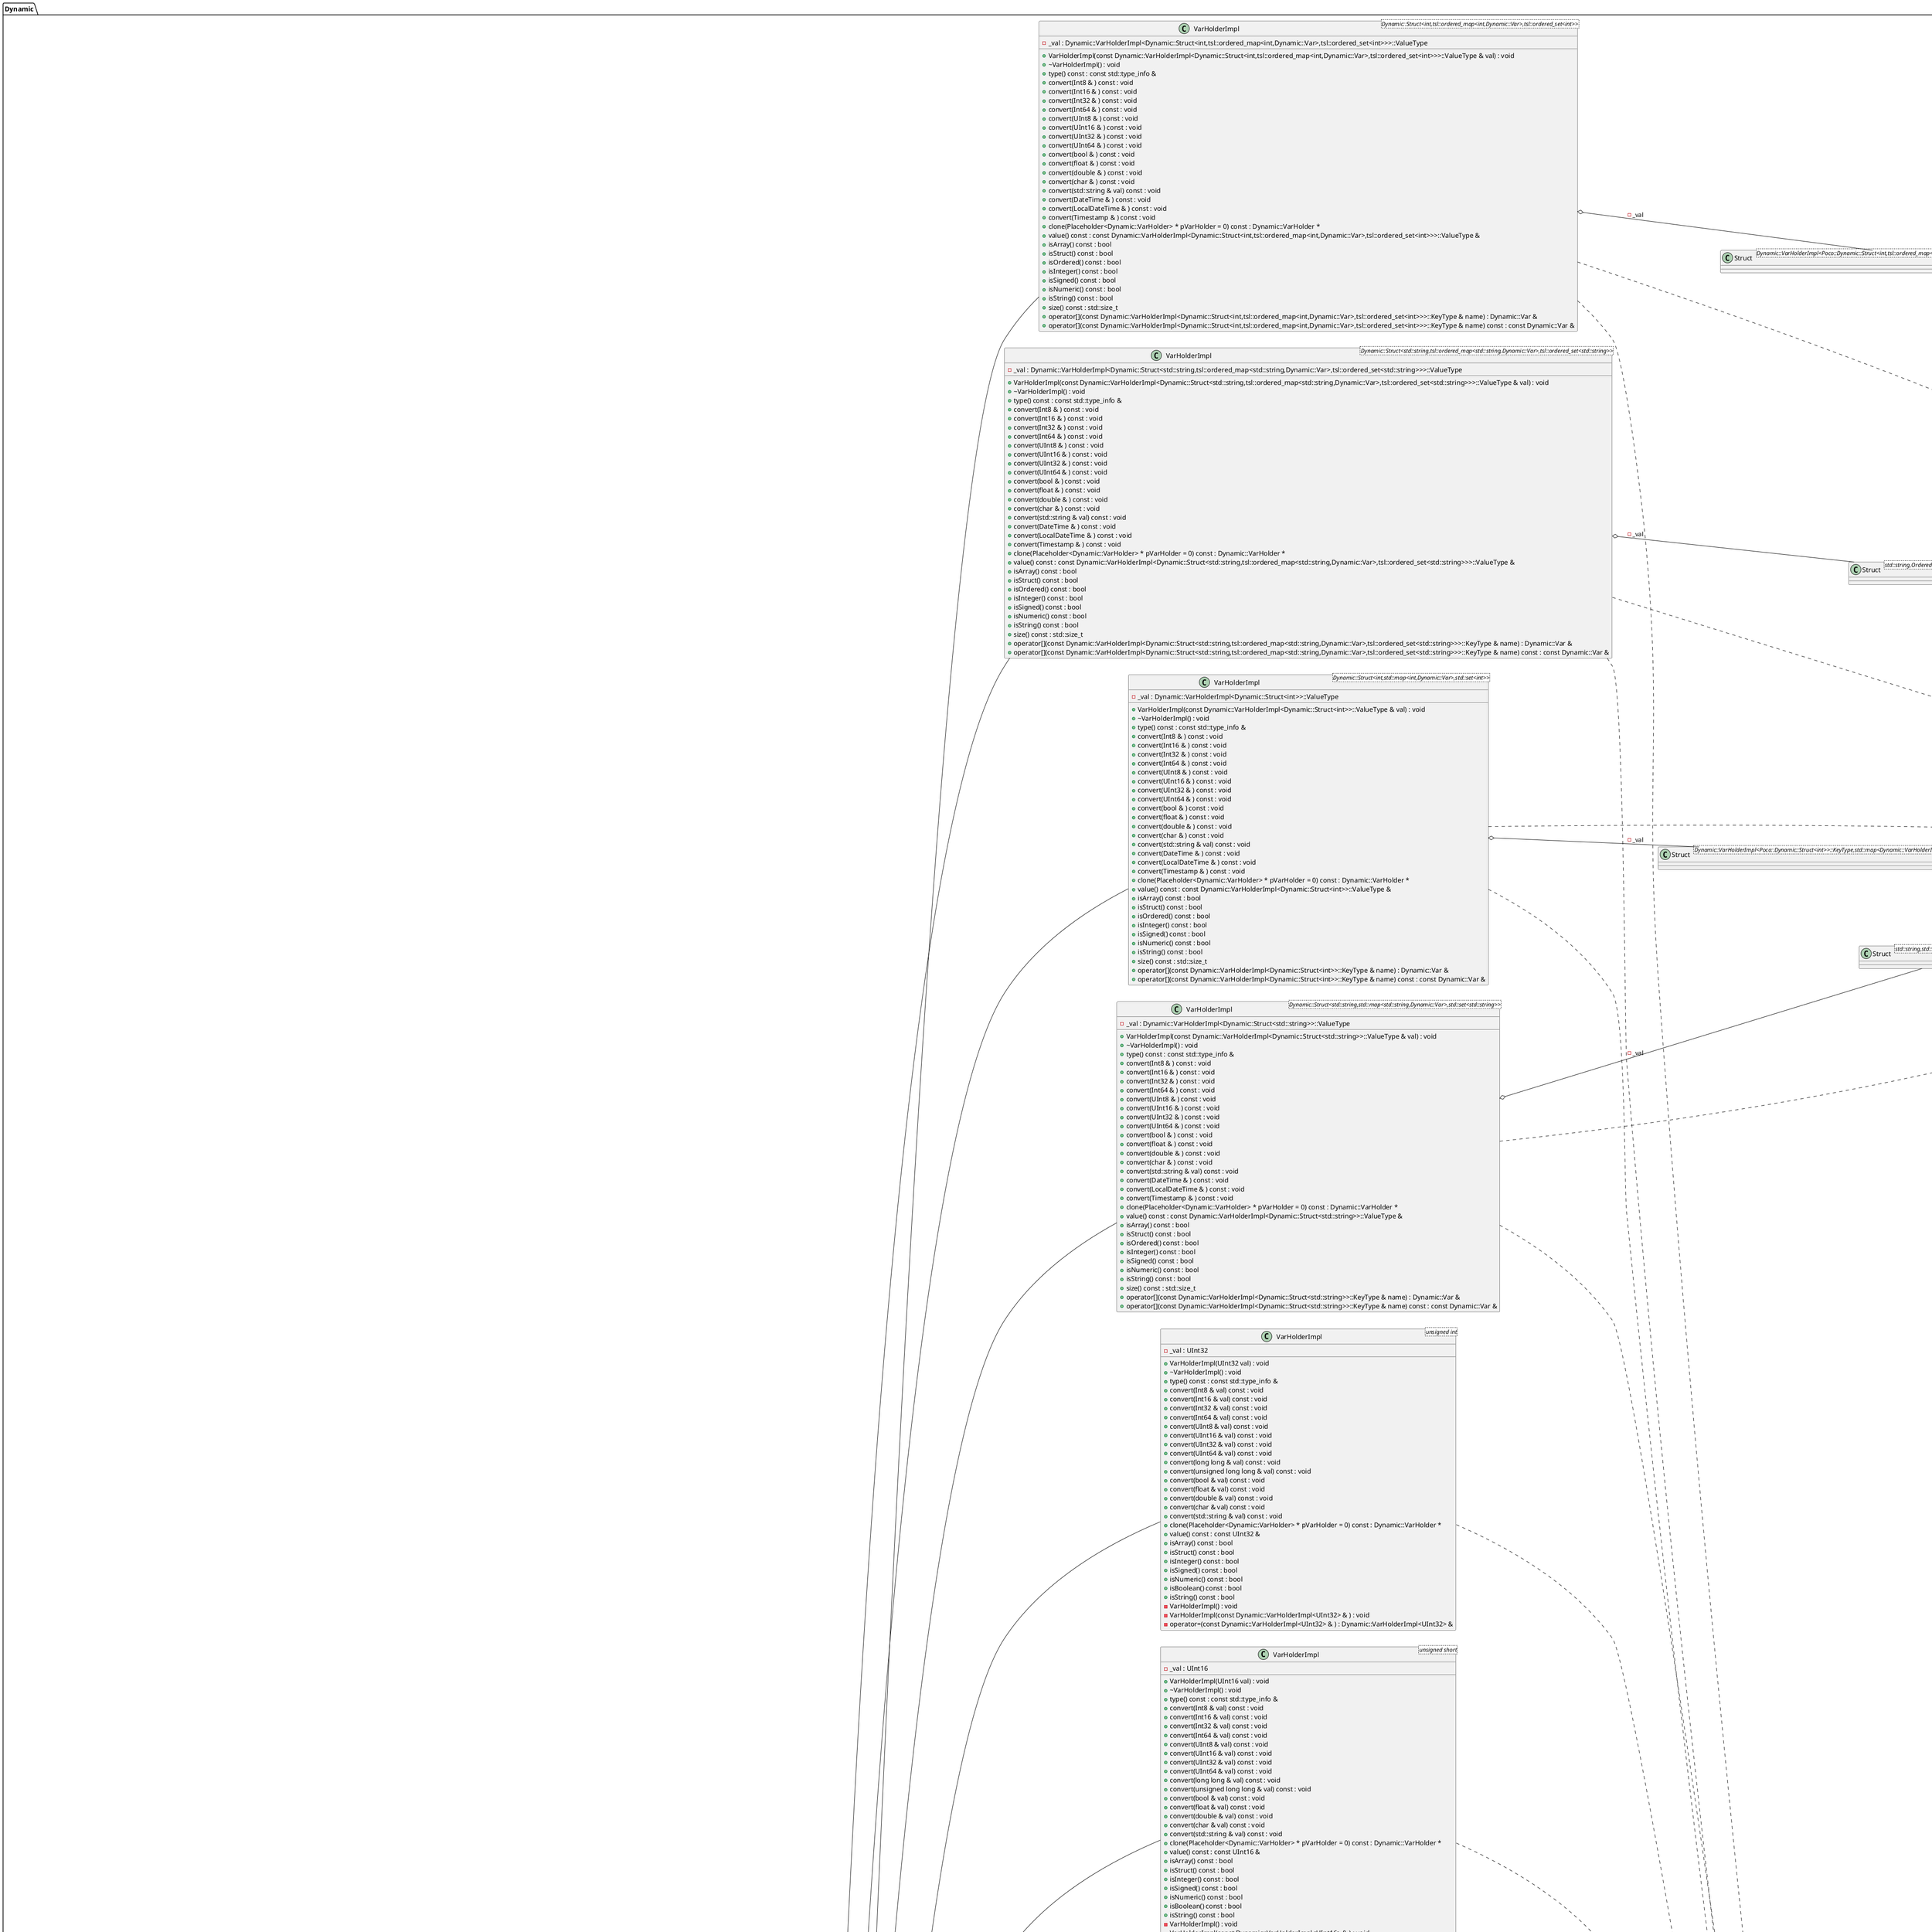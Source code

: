 @startuml
left to right direction
package [Dynamic] as C_0002281307121949168090 {
abstract "VarHolder" as C_0000820091630223006238
abstract C_0000820091630223006238 [[https://github.com/pocoproject/poco/blob/9fc117d585e552ae3327b56900df9cc40653d574/Foundation/include/Poco/Dynamic/VarHolder.h#L104{VarHolder}]] {
+~VarHolder() : void
{abstract} +clone(Placeholder<Dynamic::VarHolder> * pHolder = 0) const = 0 : Dynamic::VarHolder *
{abstract} +type() const = 0 : const std::type_info &
+convert(Int8 & val) const : void
+convert(Int16 & val) const : void
+convert(Int32 & val) const : void
+convert(Int64 & val) const : void
+convert(UInt8 & val) const : void
+convert(UInt16 & val) const : void
+convert(UInt32 & val) const : void
+convert(UInt64 & val) const : void
+convert(DateTime & val) const : void
+convert(LocalDateTime & val) const : void
+convert(Timestamp & val) const : void
+convert(UUID & val) const : void
+convert(long long & val) const : void
+convert(unsigned long long & val) const : void
+convert(bool & val) const : void
+convert(float & val) const : void
+convert(double & val) const : void
+convert(char & val) const : void
+convert(std::string & val) const : void
+convert(UTF16String & val) const : void
+isArray() const : bool
+isVector() const : bool
+isList() const : bool
+isDeque() const : bool
+isStruct() const : bool
+isOrdered() const : bool
+isInteger() const : bool
+isSigned() const : bool
+isNumeric() const : bool
+isBoolean() const : bool
+isString() const : bool
+isDate() const : bool
+isTime() const : bool
+isDateTime() const : bool
+isUUID() const : bool
+size() const : std::size_t
#VarHolder() : void
#cloneHolder<T>(Placeholder<Dynamic::VarHolder> * pVarHolder, const T & val) : class Dynamic::VarHolder *
#convertToSmaller<F,T>(const F & from, T & to) : void
#convertToSmallerUnsigned<F,T>(const F & from, T & to) : void
#convertSignedToUnsigned<F,T>(const F & from, T & to) : void
#convertSignedFloatToUnsigned<F,T>(const F & from, T & to) : void
#convertUnsignedToSigned<F,T>(const F & from, T & to) : void
-checkUpperLimit<F,T>(const F & from) : void
-checkLowerLimit<F,T>(const F & from) : void
-checkUpperLimitFloat<F,T>(const F & from) : void
-checkLowerLimitFloat<F,T>(const F & from) : void
}
class "VarHolderImpl<T>" as C_0001112867090784569162
class C_0001112867090784569162 [[https://github.com/pocoproject/poco/blob/9fc117d585e552ae3327b56900df9cc40653d574/Foundation/include/Poco/Dynamic/VarHolder.h#L705{VarHolderImpl}]] {
+VarHolderImpl<T>(const T & val) : void
+~VarHolderImpl<T>() : void
+type() const : const std::type_info &
+clone(Placeholder<Dynamic::VarHolder> * pVarHolder = 0) const : Dynamic::VarHolder *
+value() const : const T &
-VarHolderImpl<T>() : void
-VarHolderImpl<T>(const VarHolderImpl<T> & ) : void
-operator=(const VarHolderImpl<T> & ) : VarHolderImpl<T> &
-_val : T [[[https://github.com/pocoproject/poco/blob/9fc117d585e552ae3327b56900df9cc40653d574/Foundation/include/Poco/Dynamic/VarHolder.h#L754{_val}]]]
}
class "VarHolderImpl<signed char>" as C_0002149165824584484566
class C_0002149165824584484566 [[https://github.com/pocoproject/poco/blob/9fc117d585e552ae3327b56900df9cc40653d574/Foundation/include/Poco/Dynamic/VarHolder.h#L759{VarHolderImpl}]] {
+VarHolderImpl(Int8 val) : void
+~VarHolderImpl() : void
+type() const : const std::type_info &
+convert(Int8 & val) const : void
+convert(Int16 & val) const : void
+convert(Int32 & val) const : void
+convert(Int64 & val) const : void
+convert(UInt8 & val) const : void
+convert(UInt16 & val) const : void
+convert(UInt32 & val) const : void
+convert(UInt64 & val) const : void
+convert(long long & val) const : void
+convert(unsigned long long & val) const : void
+convert(bool & val) const : void
+convert(float & val) const : void
+convert(double & val) const : void
+convert(char & val) const : void
+convert(std::string & val) const : void
+convert(UTF16String & val) const : void
+clone(Placeholder<Dynamic::VarHolder> * pVarHolder = 0) const : Dynamic::VarHolder *
+value() const : const Int8 &
+isArray() const : bool
+isStruct() const : bool
+isInteger() const : bool
+isSigned() const : bool
+isNumeric() const : bool
+isBoolean() const : bool
+isString() const : bool
-VarHolderImpl() : void
-VarHolderImpl(const Dynamic::VarHolderImpl<Int8> & ) : void
-operator=(const Dynamic::VarHolderImpl<Int8> & ) : Dynamic::VarHolderImpl<Int8> &
-_val : Int8 [[[https://github.com/pocoproject/poco/blob/9fc117d585e552ae3327b56900df9cc40653d574/Foundation/include/Poco/Dynamic/VarHolder.h#L910{_val}]]]
}
class "VarHolderImpl<short>" as C_0000198808093629002393
class C_0000198808093629002393 [[https://github.com/pocoproject/poco/blob/9fc117d585e552ae3327b56900df9cc40653d574/Foundation/include/Poco/Dynamic/VarHolder.h#L915{VarHolderImpl}]] {
+VarHolderImpl(Int16 val) : void
+~VarHolderImpl() : void
+type() const : const std::type_info &
+convert(Int8 & val) const : void
+convert(Int16 & val) const : void
+convert(Int32 & val) const : void
+convert(Int64 & val) const : void
+convert(UInt8 & val) const : void
+convert(UInt16 & val) const : void
+convert(UInt32 & val) const : void
+convert(UInt64 & val) const : void
+convert(long long & val) const : void
+convert(unsigned long long & val) const : void
+convert(bool & val) const : void
+convert(float & val) const : void
+convert(double & val) const : void
+convert(char & val) const : void
+convert(std::string & val) const : void
+convert(UTF16String & val) const : void
+clone(Placeholder<Dynamic::VarHolder> * pVarHolder = 0) const : Dynamic::VarHolder *
+value() const : const Int16 &
+isArray() const : bool
+isStruct() const : bool
+isInteger() const : bool
+isSigned() const : bool
+isNumeric() const : bool
+isString() const : bool
-VarHolderImpl() : void
-VarHolderImpl(const Dynamic::VarHolderImpl<Int16> & ) : void
-operator=(const Dynamic::VarHolderImpl<Int16> & ) : Dynamic::VarHolderImpl<Int16> &
-_val : Int16 [[[https://github.com/pocoproject/poco/blob/9fc117d585e552ae3327b56900df9cc40653d574/Foundation/include/Poco/Dynamic/VarHolder.h#L1063{_val}]]]
}
class "VarHolderImpl<int>" as C_0000976768452323437983
class C_0000976768452323437983 [[https://github.com/pocoproject/poco/blob/9fc117d585e552ae3327b56900df9cc40653d574/Foundation/include/Poco/Dynamic/VarHolder.h#L1068{VarHolderImpl}]] {
+VarHolderImpl(Int32 val) : void
+~VarHolderImpl() : void
+type() const : const std::type_info &
+convert(Int8 & val) const : void
+convert(Int16 & val) const : void
+convert(Int32 & val) const : void
+convert(Int64 & val) const : void
+convert(UInt8 & val) const : void
+convert(UInt16 & val) const : void
+convert(UInt32 & val) const : void
+convert(UInt64 & val) const : void
+convert(long long & val) const : void
+convert(unsigned long long & val) const : void
+convert(bool & val) const : void
+convert(float & val) const : void
+convert(double & val) const : void
+convert(char & val) const : void
+convert(std::string & val) const : void
+clone(Placeholder<Dynamic::VarHolder> * pVarHolder = 0) const : Dynamic::VarHolder *
+value() const : const Int32 &
+isArray() const : bool
+isStruct() const : bool
+isInteger() const : bool
+isSigned() const : bool
+isNumeric() const : bool
+isBoolean() const : bool
+isString() const : bool
-VarHolderImpl() : void
-VarHolderImpl(const Dynamic::VarHolderImpl<Int32> & ) : void
-operator=(const Dynamic::VarHolderImpl<Int32> & ) : Dynamic::VarHolderImpl<Int32> &
-_val : Int32 [[[https://github.com/pocoproject/poco/blob/9fc117d585e552ae3327b56900df9cc40653d574/Foundation/include/Poco/Dynamic/VarHolder.h#L1215{_val}]]]
}
class "VarHolderImpl<long>" as C_0001804431617899042426
class C_0001804431617899042426 [[https://github.com/pocoproject/poco/blob/9fc117d585e552ae3327b56900df9cc40653d574/Foundation/include/Poco/Dynamic/VarHolder.h#L1220{VarHolderImpl}]] {
+VarHolderImpl(Int64 val) : void
+~VarHolderImpl() : void
+type() const : const std::type_info &
+convert(Int8 & val) const : void
+convert(Int16 & val) const : void
+convert(Int32 & val) const : void
+convert(Int64 & val) const : void
+convert(UInt8 & val) const : void
+convert(UInt16 & val) const : void
+convert(UInt32 & val) const : void
+convert(UInt64 & val) const : void
+convert(long long & val) const : void
+convert(unsigned long long & val) const : void
+convert(bool & val) const : void
+convert(float & val) const : void
+convert(double & val) const : void
+convert(char & val) const : void
+convert(std::string & val) const : void
+convert(DateTime & dt) const : void
+convert(LocalDateTime & ldt) const : void
+convert(Timestamp & val) const : void
+clone(Placeholder<Dynamic::VarHolder> * pVarHolder = 0) const : Dynamic::VarHolder *
+value() const : const Int64 &
+isArray() const : bool
+isStruct() const : bool
+isInteger() const : bool
+isSigned() const : bool
+isNumeric() const : bool
+isBoolean() const : bool
+isString() const : bool
-VarHolderImpl() : void
-VarHolderImpl(const Dynamic::VarHolderImpl<Int64> & ) : void
-operator=(const Dynamic::VarHolderImpl<Int64> & ) : Dynamic::VarHolderImpl<Int64> &
-_val : Int64 [[[https://github.com/pocoproject/poco/blob/9fc117d585e552ae3327b56900df9cc40653d574/Foundation/include/Poco/Dynamic/VarHolder.h#L1382{_val}]]]
}
class "VarHolderImpl<unsigned char>" as C_0001832009513687525374
class C_0001832009513687525374 [[https://github.com/pocoproject/poco/blob/9fc117d585e552ae3327b56900df9cc40653d574/Foundation/include/Poco/Dynamic/VarHolder.h#L1387{VarHolderImpl}]] {
+VarHolderImpl(UInt8 val) : void
+~VarHolderImpl() : void
+type() const : const std::type_info &
+convert(Int8 & val) const : void
+convert(Int16 & val) const : void
+convert(Int32 & val) const : void
+convert(Int64 & val) const : void
+convert(UInt8 & val) const : void
+convert(UInt16 & val) const : void
+convert(UInt32 & val) const : void
+convert(UInt64 & val) const : void
+convert(long long & val) const : void
+convert(unsigned long long & val) const : void
+convert(bool & val) const : void
+convert(float & val) const : void
+convert(double & val) const : void
+convert(char & val) const : void
+convert(std::string & val) const : void
+clone(Placeholder<Dynamic::VarHolder> * pVarHolder = 0) const : Dynamic::VarHolder *
+value() const : const UInt8 &
+isArray() const : bool
+isStruct() const : bool
+isInteger() const : bool
+isSigned() const : bool
+isNumeric() const : bool
+isBoolean() const : bool
+isString() const : bool
-VarHolderImpl() : void
-VarHolderImpl(const Dynamic::VarHolderImpl<UInt8> & ) : void
-operator=(const Dynamic::VarHolderImpl<UInt8> & ) : Dynamic::VarHolderImpl<UInt8> &
-_val : UInt8 [[[https://github.com/pocoproject/poco/blob/9fc117d585e552ae3327b56900df9cc40653d574/Foundation/include/Poco/Dynamic/VarHolder.h#L1534{_val}]]]
}
class "VarHolderImpl<unsigned short>" as C_0000572186414558919480
class C_0000572186414558919480 [[https://github.com/pocoproject/poco/blob/9fc117d585e552ae3327b56900df9cc40653d574/Foundation/include/Poco/Dynamic/VarHolder.h#L1539{VarHolderImpl}]] {
+VarHolderImpl(UInt16 val) : void
+~VarHolderImpl() : void
+type() const : const std::type_info &
+convert(Int8 & val) const : void
+convert(Int16 & val) const : void
+convert(Int32 & val) const : void
+convert(Int64 & val) const : void
+convert(UInt8 & val) const : void
+convert(UInt16 & val) const : void
+convert(UInt32 & val) const : void
+convert(UInt64 & val) const : void
+convert(long long & val) const : void
+convert(unsigned long long & val) const : void
+convert(bool & val) const : void
+convert(float & val) const : void
+convert(double & val) const : void
+convert(char & val) const : void
+convert(std::string & val) const : void
+clone(Placeholder<Dynamic::VarHolder> * pVarHolder = 0) const : Dynamic::VarHolder *
+value() const : const UInt16 &
+isArray() const : bool
+isStruct() const : bool
+isInteger() const : bool
+isSigned() const : bool
+isNumeric() const : bool
+isBoolean() const : bool
+isString() const : bool
-VarHolderImpl() : void
-VarHolderImpl(const Dynamic::VarHolderImpl<UInt16> & ) : void
-operator=(const Dynamic::VarHolderImpl<UInt16> & ) : Dynamic::VarHolderImpl<UInt16> &
-_val : UInt16 [[[https://github.com/pocoproject/poco/blob/9fc117d585e552ae3327b56900df9cc40653d574/Foundation/include/Poco/Dynamic/VarHolder.h#L1686{_val}]]]
}
class "VarHolderImpl<unsigned int>" as C_0000166253842255815357
class C_0000166253842255815357 [[https://github.com/pocoproject/poco/blob/9fc117d585e552ae3327b56900df9cc40653d574/Foundation/include/Poco/Dynamic/VarHolder.h#L1691{VarHolderImpl}]] {
+VarHolderImpl(UInt32 val) : void
+~VarHolderImpl() : void
+type() const : const std::type_info &
+convert(Int8 & val) const : void
+convert(Int16 & val) const : void
+convert(Int32 & val) const : void
+convert(Int64 & val) const : void
+convert(UInt8 & val) const : void
+convert(UInt16 & val) const : void
+convert(UInt32 & val) const : void
+convert(UInt64 & val) const : void
+convert(long long & val) const : void
+convert(unsigned long long & val) const : void
+convert(bool & val) const : void
+convert(float & val) const : void
+convert(double & val) const : void
+convert(char & val) const : void
+convert(std::string & val) const : void
+clone(Placeholder<Dynamic::VarHolder> * pVarHolder = 0) const : Dynamic::VarHolder *
+value() const : const UInt32 &
+isArray() const : bool
+isStruct() const : bool
+isInteger() const : bool
+isSigned() const : bool
+isNumeric() const : bool
+isBoolean() const : bool
+isString() const : bool
-VarHolderImpl() : void
-VarHolderImpl(const Dynamic::VarHolderImpl<UInt32> & ) : void
-operator=(const Dynamic::VarHolderImpl<UInt32> & ) : Dynamic::VarHolderImpl<UInt32> &
-_val : UInt32 [[[https://github.com/pocoproject/poco/blob/9fc117d585e552ae3327b56900df9cc40653d574/Foundation/include/Poco/Dynamic/VarHolder.h#L1838{_val}]]]
}
class "VarHolderImpl<unsigned long>" as C_0001459401574844645109
class C_0001459401574844645109 [[https://github.com/pocoproject/poco/blob/9fc117d585e552ae3327b56900df9cc40653d574/Foundation/include/Poco/Dynamic/VarHolder.h#L1843{VarHolderImpl}]] {
+VarHolderImpl(UInt64 val) : void
+~VarHolderImpl() : void
+type() const : const std::type_info &
+convert(Int8 & val) const : void
+convert(Int16 & val) const : void
+convert(Int32 & val) const : void
+convert(Int64 & val) const : void
+convert(UInt8 & val) const : void
+convert(UInt16 & val) const : void
+convert(UInt32 & val) const : void
+convert(UInt64 & val) const : void
+convert(long long & val) const : void
+convert(unsigned long long & val) const : void
+convert(bool & val) const : void
+convert(float & val) const : void
+convert(double & val) const : void
+convert(char & val) const : void
+convert(std::string & val) const : void
+convert(DateTime & dt) const : void
+convert(LocalDateTime & ldt) const : void
+convert(Timestamp & val) const : void
+clone(Placeholder<Dynamic::VarHolder> * pVarHolder = 0) const : Dynamic::VarHolder *
+value() const : const UInt64 &
+isArray() const : bool
+isStruct() const : bool
+isInteger() const : bool
+isSigned() const : bool
+isNumeric() const : bool
+isBoolean() const : bool
+isString() const : bool
-VarHolderImpl() : void
-VarHolderImpl(const Dynamic::VarHolderImpl<UInt64> & ) : void
-operator=(const Dynamic::VarHolderImpl<UInt64> & ) : Dynamic::VarHolderImpl<UInt64> &
-_val : UInt64 [[[https://github.com/pocoproject/poco/blob/9fc117d585e552ae3327b56900df9cc40653d574/Foundation/include/Poco/Dynamic/VarHolder.h#L2011{_val}]]]
}
class "VarHolderImpl<bool>" as C_0000599279109574326060
class C_0000599279109574326060 [[https://github.com/pocoproject/poco/blob/9fc117d585e552ae3327b56900df9cc40653d574/Foundation/include/Poco/Dynamic/VarHolder.h#L2016{VarHolderImpl}]] {
+VarHolderImpl(bool val) : void
+~VarHolderImpl() : void
+type() const : const std::type_info &
+convert(Int8 & val) const : void
+convert(Int16 & val) const : void
+convert(Int32 & val) const : void
+convert(Int64 & val) const : void
+convert(UInt8 & val) const : void
+convert(UInt16 & val) const : void
+convert(UInt32 & val) const : void
+convert(UInt64 & val) const : void
+convert(long long & val) const : void
+convert(unsigned long long & val) const : void
+convert(bool & val) const : void
+convert(float & val) const : void
+convert(double & val) const : void
+convert(char & val) const : void
+convert(std::string & val) const : void
+clone(Placeholder<Dynamic::VarHolder> * pVarHolder = 0) const : Dynamic::VarHolder *
+value() const : const bool &
+isArray() const : bool
+isStruct() const : bool
+isInteger() const : bool
+isSigned() const : bool
+isNumeric() const : bool
+isBoolean() const : bool
+isString() const : bool
-VarHolderImpl() : void
-VarHolderImpl(const Dynamic::VarHolderImpl<bool> & ) : void
-operator=(const Dynamic::VarHolderImpl<bool> & ) : Dynamic::VarHolderImpl<bool> &
-_val : bool [[[https://github.com/pocoproject/poco/blob/9fc117d585e552ae3327b56900df9cc40653d574/Foundation/include/Poco/Dynamic/VarHolder.h#L2161{_val}]]]
}
class "VarHolderImpl<float>" as C_0000384619052225252533
class C_0000384619052225252533 [[https://github.com/pocoproject/poco/blob/9fc117d585e552ae3327b56900df9cc40653d574/Foundation/include/Poco/Dynamic/VarHolder.h#L2166{VarHolderImpl}]] {
+VarHolderImpl(float val) : void
+~VarHolderImpl() : void
+type() const : const std::type_info &
+convert(Int8 & val) const : void
+convert(Int16 & val) const : void
+convert(Int32 & val) const : void
+convert(Int64 & val) const : void
+convert(UInt8 & val) const : void
+convert(UInt16 & val) const : void
+convert(UInt32 & val) const : void
+convert(UInt64 & val) const : void
+convert(long long & val) const : void
+convert(unsigned long long & val) const : void
+convert(bool & val) const : void
+convert(float & val) const : void
+convert(double & val) const : void
+convert(char & val) const : void
+convert(std::string & val) const : void
+clone(Placeholder<Dynamic::VarHolder> * pVarHolder = 0) const : Dynamic::VarHolder *
+value() const : const float &
+isArray() const : bool
+isStruct() const : bool
+isInteger() const : bool
+isSigned() const : bool
+isNumeric() const : bool
+isBoolean() const : bool
+isString() const : bool
-VarHolderImpl() : void
-VarHolderImpl(const Dynamic::VarHolderImpl<float> & ) : void
-operator=(const Dynamic::VarHolderImpl<float> & ) : Dynamic::VarHolderImpl<float> &
-_val : float [[[https://github.com/pocoproject/poco/blob/9fc117d585e552ae3327b56900df9cc40653d574/Foundation/include/Poco/Dynamic/VarHolder.h#L2314{_val}]]]
}
class "VarHolderImpl<double>" as C_0002242257052791493112
class C_0002242257052791493112 [[https://github.com/pocoproject/poco/blob/9fc117d585e552ae3327b56900df9cc40653d574/Foundation/include/Poco/Dynamic/VarHolder.h#L2319{VarHolderImpl}]] {
+VarHolderImpl(double val) : void
+~VarHolderImpl() : void
+type() const : const std::type_info &
+convert(Int8 & val) const : void
+convert(Int16 & val) const : void
+convert(Int32 & val) const : void
+convert(Int64 & val) const : void
+convert(UInt8 & val) const : void
+convert(UInt16 & val) const : void
+convert(UInt32 & val) const : void
+convert(UInt64 & val) const : void
+convert(long long & val) const : void
+convert(unsigned long long & val) const : void
+convert(bool & val) const : void
+convert(float & val) const : void
+convert(double & val) const : void
+convert(char & val) const : void
+convert(std::string & val) const : void
+clone(Placeholder<Dynamic::VarHolder> * pVarHolder = 0) const : Dynamic::VarHolder *
+value() const : const double &
+isArray() const : bool
+isStruct() const : bool
+isInteger() const : bool
+isSigned() const : bool
+isNumeric() const : bool
+isBoolean() const : bool
+isString() const : bool
-VarHolderImpl() : void
-VarHolderImpl(const Dynamic::VarHolderImpl<double> & ) : void
-operator=(const Dynamic::VarHolderImpl<double> & ) : Dynamic::VarHolderImpl<double> &
-_val : double [[[https://github.com/pocoproject/poco/blob/9fc117d585e552ae3327b56900df9cc40653d574/Foundation/include/Poco/Dynamic/VarHolder.h#L2473{_val}]]]
}
class "VarHolderImpl<char>" as C_0001942181379759217898
class C_0001942181379759217898 [[https://github.com/pocoproject/poco/blob/9fc117d585e552ae3327b56900df9cc40653d574/Foundation/include/Poco/Dynamic/VarHolder.h#L2478{VarHolderImpl}]] {
+VarHolderImpl(char val) : void
+~VarHolderImpl() : void
+type() const : const std::type_info &
+convert(Int8 & val) const : void
+convert(Int16 & val) const : void
+convert(Int32 & val) const : void
+convert(Int64 & val) const : void
+convert(UInt8 & val) const : void
+convert(UInt16 & val) const : void
+convert(UInt32 & val) const : void
+convert(UInt64 & val) const : void
+convert(long long & val) const : void
+convert(unsigned long long & val) const : void
+convert(bool & val) const : void
+convert(float & val) const : void
+convert(double & val) const : void
+convert(char & val) const : void
+convert(std::string & val) const : void
+clone(Placeholder<Dynamic::VarHolder> * pVarHolder = 0) const : Dynamic::VarHolder *
+value() const : const char &
+isArray() const : bool
+isStruct() const : bool
+isInteger() const : bool
+isSigned() const : bool
+isNumeric() const : bool
+isBoolean() const : bool
+isString() const : bool
-VarHolderImpl() : void
-VarHolderImpl(const Dynamic::VarHolderImpl<char> & ) : void
-operator=(const Dynamic::VarHolderImpl<char> & ) : Dynamic::VarHolderImpl<char> &
-_val : char [[[https://github.com/pocoproject/poco/blob/9fc117d585e552ae3327b56900df9cc40653d574/Foundation/include/Poco/Dynamic/VarHolder.h#L2623{_val}]]]
}
class "VarHolderImpl<std::string>" as C_0002291903337356664508
class C_0002291903337356664508 [[https://github.com/pocoproject/poco/blob/9fc117d585e552ae3327b56900df9cc40653d574/Foundation/include/Poco/Dynamic/VarHolder.h#L2628{VarHolderImpl}]] {
+VarHolderImpl(const char * pVal) : void
+VarHolderImpl(const std::string & val) : void
+~VarHolderImpl() : void
+type() const : const std::type_info &
+convert(Int8 & val) const : void
+convert(Int16 & val) const : void
+convert(Int32 & val) const : void
+convert(Int64 & val) const : void
+convert(UInt8 & val) const : void
+convert(UInt16 & val) const : void
+convert(UInt32 & val) const : void
+convert(UInt64 & val) const : void
+convert(long long & val) const : void
+convert(unsigned long long & val) const : void
+convert(bool & val) const : void
+convert(float & val) const : void
+convert(double & val) const : void
+convert(char & val) const : void
+convert(std::string & val) const : void
+convert(UTF16String & val) const : void
+convert(DateTime & val) const : void
+convert(LocalDateTime & ldt) const : void
+convert(Timestamp & ts) const : void
+convert(UUID & uuid) const : void
+clone(Placeholder<Dynamic::VarHolder> * pVarHolder = 0) const : Dynamic::VarHolder *
+value() const : const std::string &
+isString() const : bool
+size() const : std::size_t
+operator[](std::string::size_type n) : char &
+operator[](std::string::size_type n) const : const char &
-VarHolderImpl() : void
-VarHolderImpl(const Dynamic::VarHolderImpl<std::string> & ) : void
-operator=(const Dynamic::VarHolderImpl<std::string> & ) : Dynamic::VarHolderImpl<std::string> &
-_val : std::string [[[https://github.com/pocoproject/poco/blob/9fc117d585e552ae3327b56900df9cc40653d574/Foundation/include/Poco/Dynamic/VarHolder.h#L2820{_val}]]]
}
class "VarHolderImpl<std::basic_string<unsigned short>>" as C_0001370368867041199969
class C_0001370368867041199969 [[https://github.com/pocoproject/poco/blob/9fc117d585e552ae3327b56900df9cc40653d574/Foundation/include/Poco/Dynamic/VarHolder.h#L2825{VarHolderImpl}]] {
+VarHolderImpl(const char * pVal) : void
+VarHolderImpl(const UTF16String & val) : void
+~VarHolderImpl() : void
+type() const : const std::type_info &
+convert(Int8 & val) const : void
+convert(Int16 & val) const : void
+convert(Int32 & val) const : void
+convert(Int64 & val) const : void
+convert(UInt8 & val) const : void
+convert(UInt16 & val) const : void
+convert(UInt32 & val) const : void
+convert(UInt64 & val) const : void
+convert(long long & val) const : void
+convert(unsigned long long & val) const : void
+convert(bool & val) const : void
+convert(float & val) const : void
+convert(double & val) const : void
+convert(char & val) const : void
+convert(UTF16String & val) const : void
+convert(std::string & val) const : void
+convert(DateTime & val) const : void
+convert(LocalDateTime & ldt) const : void
+convert(Timestamp & ts) const : void
+clone(Placeholder<Dynamic::VarHolder> * pVarHolder = 0) const : Dynamic::VarHolder *
+value() const : const UTF16String &
+isString() const : bool
+size() const : std::size_t
+operator[](UTF16String::size_type n) : UTF16Char &
+operator[](UTF16String::size_type n) const : const UTF16Char &
-VarHolderImpl() : void
-VarHolderImpl(const Dynamic::VarHolderImpl<UTF16String> & ) : void
-operator=(const Dynamic::VarHolderImpl<UTF16String> & ) : Dynamic::VarHolderImpl<UTF16String> &
-toStdString() const : std::string
-_val : UTF16String [[[https://github.com/pocoproject/poco/blob/9fc117d585e552ae3327b56900df9cc40653d574/Foundation/include/Poco/Dynamic/VarHolder.h#L3022{_val}]]]
}
class "VarHolderImpl<long long>" as C_0001646173285346905617
class C_0001646173285346905617 [[https://github.com/pocoproject/poco/blob/9fc117d585e552ae3327b56900df9cc40653d574/Foundation/include/Poco/Dynamic/VarHolder.h#L3309{VarHolderImpl}]] {
+VarHolderImpl(long long val) : void
+~VarHolderImpl() : void
+type() const : const std::type_info &
+convert(Int8 & val) const : void
+convert(Int16 & val) const : void
+convert(Int32 & val) const : void
+convert(Int64 & val) const : void
+convert(UInt8 & val) const : void
+convert(UInt16 & val) const : void
+convert(UInt32 & val) const : void
+convert(UInt64 & val) const : void
+convert(long long & val) const : void
+convert(unsigned long long & val) const : void
+convert(bool & val) const : void
+convert(float & val) const : void
+convert(double & val) const : void
+convert(char & val) const : void
+convert(std::string & val) const : void
+clone(Placeholder<Dynamic::VarHolder> * pVarHolder = 0) const : Dynamic::VarHolder *
+value() const : const long long &
+isArray() const : bool
+isStruct() const : bool
+isInteger() const : bool
+isSigned() const : bool
+isNumeric() const : bool
+isBoolean() const : bool
+isString() const : bool
-VarHolderImpl() : void
-VarHolderImpl(const Dynamic::VarHolderImpl<long long> & ) : void
-operator=(const Dynamic::VarHolderImpl<long long> & ) : Dynamic::VarHolderImpl<long long> &
-_val : long long [[[https://github.com/pocoproject/poco/blob/9fc117d585e552ae3327b56900df9cc40653d574/Foundation/include/Poco/Dynamic/VarHolder.h#L3452{_val}]]]
}
class "VarHolderImpl<unsigned long long>" as C_0001583654034047392858
class C_0001583654034047392858 [[https://github.com/pocoproject/poco/blob/9fc117d585e552ae3327b56900df9cc40653d574/Foundation/include/Poco/Dynamic/VarHolder.h#L3457{VarHolderImpl}]] {
+VarHolderImpl(unsigned long long val) : void
+~VarHolderImpl() : void
+type() const : const std::type_info &
+convert(Int8 & val) const : void
+convert(Int16 & val) const : void
+convert(Int32 & val) const : void
+convert(Int64 & val) const : void
+convert(UInt8 & val) const : void
+convert(UInt16 & val) const : void
+convert(UInt32 & val) const : void
+convert(UInt64 & val) const : void
+convert(long long & val) const : void
+convert(unsigned long long & val) const : void
+convert(bool & val) const : void
+convert(float & val) const : void
+convert(double & val) const : void
+convert(char & val) const : void
+convert(std::string & val) const : void
+clone(Placeholder<Dynamic::VarHolder> * pVarHolder = 0) const : Dynamic::VarHolder *
+value() const : const unsigned long long &
+isArray() const : bool
+isStruct() const : bool
+isInteger() const : bool
+isSigned() const : bool
+isNumeric() const : bool
+isBoolean() const : bool
+isString() const : bool
-VarHolderImpl() : void
-VarHolderImpl(const Dynamic::VarHolderImpl<unsigned long long> & ) : void
-operator=(const Dynamic::VarHolderImpl<unsigned long long> & ) : Dynamic::VarHolderImpl<unsigned long long> &
-_val : unsigned long long [[[https://github.com/pocoproject/poco/blob/9fc117d585e552ae3327b56900df9cc40653d574/Foundation/include/Poco/Dynamic/VarHolder.h#L3600{_val}]]]
}
class "VarHolderImpl<std::vector<T>>" as C_0000910307965681926894
class C_0000910307965681926894 [[https://github.com/pocoproject/poco/blob/9fc117d585e552ae3327b56900df9cc40653d574/Foundation/include/Poco/Dynamic/VarHolder.h#L3608{VarHolderImpl}]] {
+VarHolderImpl<vector<type-parameter-0-0, allocator<type-parameter-0-0> > >(const std::vector<T> & val) : void
+~VarHolderImpl<vector<type-parameter-0-0, allocator<type-parameter-0-0> > >() : void
+type() const : const std::type_info &
+convert(std::string & val) const : void
+clone(Placeholder<Dynamic::VarHolder> * pVarHolder = 0) const : Dynamic::VarHolder *
+value() const : const std::vector<T> &
+isVector() const : bool
+size() const : std::size_t
+operator[](typename std::vector<T>::size_type n) : T &
+operator[](typename std::vector<T>::size_type n) const : const T &
-VarHolderImpl<vector<type-parameter-0-0, allocator<type-parameter-0-0> > >() : void
-VarHolderImpl<vector<type-parameter-0-0, allocator<type-parameter-0-0> > >(const VarHolderImpl<vector<type-parameter-0-0,allocator<type-parameter-0-0>>> & ) : void
-operator=(const VarHolderImpl<vector<type-parameter-0-0,allocator<type-parameter-0-0>>> & ) : VarHolderImpl<vector<type-parameter-0-0,allocator<type-parameter-0-0>>> &
-_val : std::vector<T> [[[https://github.com/pocoproject/poco/blob/9fc117d585e552ae3327b56900df9cc40653d574/Foundation/include/Poco/Dynamic/VarHolder.h#L3668{_val}]]]
}
class "VarHolderImpl<std::list<T>>" as C_0000355772964752054032
class C_0000355772964752054032 [[https://github.com/pocoproject/poco/blob/9fc117d585e552ae3327b56900df9cc40653d574/Foundation/include/Poco/Dynamic/VarHolder.h#L3673{VarHolderImpl}]] {
+VarHolderImpl<list<type-parameter-0-0, allocator<type-parameter-0-0> > >(const std::list<T> & val) : void
+~VarHolderImpl<list<type-parameter-0-0, allocator<type-parameter-0-0> > >() : void
+type() const : const std::type_info &
+convert(std::string & val) const : void
+clone(Placeholder<Dynamic::VarHolder> * pVarHolder = 0) const : Dynamic::VarHolder *
+value() const : const std::list<T> &
+isList() const : bool
+size() const : std::size_t
+operator[](typename std::list<T>::size_type n) : T &
+operator[](typename std::list<T>::size_type n) const : const T &
-VarHolderImpl<list<type-parameter-0-0, allocator<type-parameter-0-0> > >() : void
-VarHolderImpl<list<type-parameter-0-0, allocator<type-parameter-0-0> > >(const VarHolderImpl<list<type-parameter-0-0,allocator<type-parameter-0-0>>> & ) : void
-operator=(const VarHolderImpl<list<type-parameter-0-0,allocator<type-parameter-0-0>>> & ) : VarHolderImpl<list<type-parameter-0-0,allocator<type-parameter-0-0>>> &
-_val : std::list<T> [[[https://github.com/pocoproject/poco/blob/9fc117d585e552ae3327b56900df9cc40653d574/Foundation/include/Poco/Dynamic/VarHolder.h#L3743{_val}]]]
}
class "VarHolderImpl<std::deque<T>>" as C_0001350084679139174053
class C_0001350084679139174053 [[https://github.com/pocoproject/poco/blob/9fc117d585e552ae3327b56900df9cc40653d574/Foundation/include/Poco/Dynamic/VarHolder.h#L3748{VarHolderImpl}]] {
+VarHolderImpl<deque<type-parameter-0-0, allocator<type-parameter-0-0> > >(const std::deque<T> & val) : void
+~VarHolderImpl<deque<type-parameter-0-0, allocator<type-parameter-0-0> > >() : void
+type() const : const std::type_info &
+convert(std::string & val) const : void
+clone(Placeholder<Dynamic::VarHolder> * pVarHolder = 0) const : Dynamic::VarHolder *
+value() const : const std::deque<T> &
+isDeque() const : bool
+size() const : std::size_t
+operator[](typename std::deque<T>::size_type n) : T &
+operator[](typename std::deque<T>::size_type n) const : const T &
-VarHolderImpl<deque<type-parameter-0-0, allocator<type-parameter-0-0> > >() : void
-VarHolderImpl<deque<type-parameter-0-0, allocator<type-parameter-0-0> > >(const VarHolderImpl<deque<type-parameter-0-0,allocator<type-parameter-0-0>>> & ) : void
-operator=(const VarHolderImpl<deque<type-parameter-0-0,allocator<type-parameter-0-0>>> & ) : VarHolderImpl<deque<type-parameter-0-0,allocator<type-parameter-0-0>>> &
-_val : std::deque<T> [[[https://github.com/pocoproject/poco/blob/9fc117d585e552ae3327b56900df9cc40653d574/Foundation/include/Poco/Dynamic/VarHolder.h#L3808{_val}]]]
}
class "VarHolderImpl<DateTime>" as C_0000699000175415913074
class C_0000699000175415913074 [[https://github.com/pocoproject/poco/blob/9fc117d585e552ae3327b56900df9cc40653d574/Foundation/include/Poco/Dynamic/VarHolder.h#L3813{VarHolderImpl}]] {
+VarHolderImpl(const DateTime & val) : void
+~VarHolderImpl() : void
+type() const : const std::type_info &
+convert(Int8 & ) const : void
+convert(Int16 & ) const : void
+convert(Int32 & ) const : void
+convert(Int64 & val) const : void
+convert(UInt64 & val) const : void
+convert(long long & val) const : void
+convert(unsigned long long & val) const : void
+convert(std::string & val) const : void
+convert(DateTime & val) const : void
+convert(LocalDateTime & ldt) const : void
+convert(Timestamp & ts) const : void
+clone(Placeholder<Dynamic::VarHolder> * pVarHolder = 0) const : Dynamic::VarHolder *
+value() const : const DateTime &
+isArray() const : bool
+isStruct() const : bool
+isInteger() const : bool
+isSigned() const : bool
+isNumeric() const : bool
+isBoolean() const : bool
+isString() const : bool
+isDate() const : bool
+isTime() const : bool
+isDateTime() const : bool
+isUUID() const : bool
-VarHolderImpl() : void
-VarHolderImpl(const Dynamic::VarHolderImpl<DateTime> & ) : void
-operator=(const Dynamic::VarHolderImpl<DateTime> & ) : Dynamic::VarHolderImpl<DateTime> &
-_val : DateTime [[[https://github.com/pocoproject/poco/blob/9fc117d585e552ae3327b56900df9cc40653d574/Foundation/include/Poco/Dynamic/VarHolder.h#L3958{_val}]]]
}
class "VarHolderImpl<LocalDateTime>" as C_0001850771625416044357
class C_0001850771625416044357 [[https://github.com/pocoproject/poco/blob/9fc117d585e552ae3327b56900df9cc40653d574/Foundation/include/Poco/Dynamic/VarHolder.h#L3963{VarHolderImpl}]] {
+VarHolderImpl(const LocalDateTime & val) : void
+~VarHolderImpl() : void
+type() const : const std::type_info &
+convert(Int64 & val) const : void
+convert(UInt64 & val) const : void
+convert(long long & val) const : void
+convert(unsigned long long & val) const : void
+convert(std::string & val) const : void
+convert(DateTime & val) const : void
+convert(LocalDateTime & ldt) const : void
+convert(Timestamp & ts) const : void
+clone(Placeholder<Dynamic::VarHolder> * pVarHolder = 0) const : Dynamic::VarHolder *
+value() const : const LocalDateTime &
+isArray() const : bool
+isStruct() const : bool
+isInteger() const : bool
+isSigned() const : bool
+isNumeric() const : bool
+isBoolean() const : bool
+isString() const : bool
+isDate() const : bool
+isTime() const : bool
+isDateTime() const : bool
+isUUID() const : bool
-VarHolderImpl() : void
-VarHolderImpl(const Dynamic::VarHolderImpl<LocalDateTime> & ) : void
-operator=(const Dynamic::VarHolderImpl<LocalDateTime> & ) : Dynamic::VarHolderImpl<LocalDateTime> &
-_val : LocalDateTime [[[https://github.com/pocoproject/poco/blob/9fc117d585e552ae3327b56900df9cc40653d574/Foundation/include/Poco/Dynamic/VarHolder.h#L4093{_val}]]]
}
class "VarHolderImpl<Timestamp>" as C_0001458511670125196521
class C_0001458511670125196521 [[https://github.com/pocoproject/poco/blob/9fc117d585e552ae3327b56900df9cc40653d574/Foundation/include/Poco/Dynamic/VarHolder.h#L4098{VarHolderImpl}]] {
+VarHolderImpl(const Timestamp & val) : void
+~VarHolderImpl() : void
+type() const : const std::type_info &
+convert(Int64 & val) const : void
+convert(UInt64 & val) const : void
+convert(long long & val) const : void
+convert(unsigned long long & val) const : void
+convert(std::string & val) const : void
+convert(DateTime & val) const : void
+convert(LocalDateTime & ldt) const : void
+convert(Timestamp & ts) const : void
+clone(Placeholder<Dynamic::VarHolder> * pVarHolder = 0) const : Dynamic::VarHolder *
+value() const : const Timestamp &
+isArray() const : bool
+isStruct() const : bool
+isInteger() const : bool
+isSigned() const : bool
+isNumeric() const : bool
+isBoolean() const : bool
+isString() const : bool
+isDate() const : bool
+isTime() const : bool
+isDateTime() const : bool
+isUUID() const : bool
-VarHolderImpl() : void
-VarHolderImpl(const Dynamic::VarHolderImpl<Timestamp> & ) : void
-operator=(const Dynamic::VarHolderImpl<Timestamp> & ) : Dynamic::VarHolderImpl<Timestamp> &
-_val : Timestamp [[[https://github.com/pocoproject/poco/blob/9fc117d585e552ae3327b56900df9cc40653d574/Foundation/include/Poco/Dynamic/VarHolder.h#L4228{_val}]]]
}
class "VarHolderImpl<UUID>" as C_0001286239480653274581
class C_0001286239480653274581 [[https://github.com/pocoproject/poco/blob/9fc117d585e552ae3327b56900df9cc40653d574/Foundation/include/Poco/Dynamic/VarHolder.h#L4233{VarHolderImpl}]] {
+VarHolderImpl(const UUID & val) : void
+~VarHolderImpl() : void
+type() const : const std::type_info &
+convert(std::string & val) const : void
+clone(Placeholder<Dynamic::VarHolder> * pVarHolder = 0) const : Dynamic::VarHolder *
+value() const : const UUID &
+isArray() const : bool
+isStruct() const : bool
+isInteger() const : bool
+isSigned() const : bool
+isNumeric() const : bool
+isBoolean() const : bool
+isString() const : bool
+isDate() const : bool
+isTime() const : bool
+isDateTime() const : bool
+isUUID() const : bool
-VarHolderImpl() : void
-VarHolderImpl(const Dynamic::VarHolderImpl<UUID> & ) : void
-operator=(const Dynamic::VarHolderImpl<UUID> & ) : Dynamic::VarHolderImpl<UUID> &
-_val : UUID [[[https://github.com/pocoproject/poco/blob/9fc117d585e552ae3327b56900df9cc40653d574/Foundation/include/Poco/Dynamic/VarHolder.h#L4324{_val}]]]
}
class "VarIterator" as C_0002237184725500898553
class C_0002237184725500898553 [[https://github.com/pocoproject/poco/blob/9fc117d585e552ae3327b56900df9cc40653d574/Foundation/include/Poco/Dynamic/VarIterator.h#L33{VarIterator}]] {
+VarIterator(Dynamic::Var * pVar, bool positionEnd) : void
+VarIterator(const Dynamic::VarIterator & other) : void
+VarIterator(Dynamic::VarIterator && other) : void
+~VarIterator() : void
+operator=(const Dynamic::VarIterator & other) : Dynamic::VarIterator &
+operator=(Dynamic::VarIterator && other) : Dynamic::VarIterator &
+operator==(const Dynamic::VarIterator & other) const : bool
+operator!=(const Dynamic::VarIterator & other) const : bool
+operator*() const : Dynamic::Var &
+operator->() const : Dynamic::Var *
+operator++() const : const Dynamic::VarIterator &
+operator++(int ) const : Dynamic::VarIterator
+operator--() const : const Dynamic::VarIterator &
+operator--(int ) const : Dynamic::VarIterator
+operator+(std::size_t diff) const : Dynamic::VarIterator
+operator-(std::size_t diff) const : Dynamic::VarIterator
+swap(Dynamic::VarIterator & other) : void
-VarIterator() : void
-increment() const : void
-decrement() const : void
-setPosition(std::size_t pos) const : void
-_pVar : Dynamic::Var * [[[https://github.com/pocoproject/poco/blob/9fc117d585e552ae3327b56900df9cc40653d574/Foundation/include/Poco/Dynamic/VarIterator.h#L117{_pVar}]]]
-_position : std::size_t [[[https://github.com/pocoproject/poco/blob/9fc117d585e552ae3327b56900df9cc40653d574/Foundation/include/Poco/Dynamic/VarIterator.h#L118{_position}]]]
{static} +POSITION_END : const std::size_t [[[https://github.com/pocoproject/poco/blob/9fc117d585e552ae3327b56900df9cc40653d574/Foundation/include/Poco/Dynamic/VarIterator.h#L43{POSITION_END}]]]
}
class "Var" as C_0001827593751126946500
class C_0001827593751126946500 [[https://github.com/pocoproject/poco/blob/9fc117d585e552ae3327b56900df9cc40653d574/Foundation/include/Poco/Dynamic/Var.h#L41{Var}]] {
+Var() : void
+Var(const char * pVal) : void
+Var(const Dynamic::Var & other) : void
+~Var() : void
+swap(Dynamic::Var & other) : void
+begin() const : Dynamic::Var::ConstIterator
+end() const : Dynamic::Var::ConstIterator
+begin() : Dynamic::Var::Iterator
+end() : Dynamic::Var::Iterator
+operator!() const : bool
+operator=(const Dynamic::Var & other) : Dynamic::Var &
+operator+(const Dynamic::Var & other) const : const Dynamic::Var
+operator+(const char * other) const : const Dynamic::Var
+operator++() : Dynamic::Var &
+operator++(int ) : const Dynamic::Var
+operator--() : Dynamic::Var &
+operator--(int ) : const Dynamic::Var
+operator+=(const Dynamic::Var & other) : Dynamic::Var &
+operator+=(const char * other) : Dynamic::Var &
+operator-(const Dynamic::Var & other) const : const Dynamic::Var
+operator-=(const Dynamic::Var & other) : Dynamic::Var &
+operator*(const Dynamic::Var & other) const : const Dynamic::Var
+operator*=(const Dynamic::Var & other) : Dynamic::Var &
+operator/(const Dynamic::Var & other) const : const Dynamic::Var
+operator/=(const Dynamic::Var & other) : Dynamic::Var &
+operator==(const char * other) const : bool
+operator==(const Dynamic::Var & other) const : bool
+operator!=(const Dynamic::Var & other) const : bool
+operator!=(const char * other) const : bool
+operator<(const Dynamic::Var & other) const : bool
+operator<=(const Dynamic::Var & other) const : bool
+operator>(const Dynamic::Var & other) const : bool
+operator>=(const Dynamic::Var & other) const : bool
+operator||(const Dynamic::Var & other) const : bool
+operator&&(const Dynamic::Var & other) const : bool
+isArray() const : bool
+isVector() const : bool
+isList() const : bool
+isDeque() const : bool
+isStruct() const : bool
+isOrdered() const : bool
+at(std::size_t n) : char &
+operator[](const std::string & name) : Dynamic::Var &
+operator[](const std::string & name) const : const Dynamic::Var &
+type() const : const std::type_info &
+empty() : void
+clear() : void
+isEmpty() const : bool
+isInteger() const : bool
+isSigned() const : bool
+isNumeric() const : bool
+isBoolean() const : bool
+isString() const : bool
+isDate() const : bool
+isTime() const : bool
+isDateTime() const : bool
+isUUID() const : bool
+size() const : std::size_t
+toString() const : std::string
{static} +parse(const std::string & val) : Dynamic::Var
{static} +toString(const Dynamic::Var & var) : std::string
-getAt(std::size_t n) : Dynamic::Var &
-getAt(const std::string & n) : Dynamic::Var &
{static} -parse(const std::string & val, std::string::size_type & offset) : Dynamic::Var
{static} -parseObject(const std::string & val, std::string::size_type & pos) : Dynamic::Var
{static} -parseArray(const std::string & val, std::string::size_type & pos) : Dynamic::Var
{static} -parseString(const std::string & val, std::string::size_type & pos) : std::string
{static} -parseJSONString(const std::string & val, std::string::size_type & pos) : std::string
{static} -skipWhiteSpace(const std::string & val, std::string::size_type & pos) : void
-content() const : Dynamic::VarHolder *
-destruct() : void
-construct(const char * value) : void
-construct(const Dynamic::Var & other) : void
+Var<T>(const T & val) : void
+convert<T>(T & val) : void
+convert<T>() : T
+operator type-parameter-0-0<T>() : T
+extract<T>() : const T &
+operator=<T>(const T & other) : class Dynamic::Var &
+operator+<T>(const T & other) : const class Dynamic::Var
+operator+=<T>(const T & other) : class Dynamic::Var &
+operator-<T>(const T & other) : const class Dynamic::Var
+operator-=<T>(const T & other) : class Dynamic::Var &
+operator*<T>(const T & other) : const class Dynamic::Var
+operator*=<T>(const T & other) : class Dynamic::Var &
+operator/<T>(const T & other) : const class Dynamic::Var
+operator/=<T>(const T & other) : class Dynamic::Var &
+operator==<T>(const T & other) : _Bool
+operator!=<T>(const T & other) : _Bool
+operator<<T>(const T & other) : _Bool
+operator<=<T>(const T & other) : _Bool
+operator><T>(const T & other) : _Bool
+operator>=<T>(const T & other) : _Bool
+operator||<T>(const T & other) : _Bool
+operator&&<T>(const T & other) : _Bool
+operator[]<T>(const T & n) : class Dynamic::Var &
+operator[]<T>(const T & n) : const class Dynamic::Var &
-add<T>(const Dynamic::Var & other) : T
-subtract<T>(const Dynamic::Var & other) : T
-multiply<T>(const Dynamic::Var & other) : T
-divide<T>(const Dynamic::Var & other) : T
-holderImpl<T,E>(const std::string errorMessage = "") : VarHolderImpl<T> *
-structIndexOperator<T,N>(T * pStr, N n) : class Dynamic::Var &
-construct<ValueType>(const ValueType & value) : void
-_placeholder : Placeholder<Dynamic::VarHolder> [[[https://github.com/pocoproject/poco/blob/9fc117d585e552ae3327b56900df9cc40653d574/Foundation/include/Poco/Dynamic/Var.h#L632{_placeholder}]]]
}
class "Struct<K,M=std::map<K, Var>,S=std::set<K>>" as C_0000562679976742134348
class C_0000562679976742134348 [[https://github.com/pocoproject/poco/blob/9fc117d585e552ae3327b56900df9cc40653d574/Foundation/include/Poco/Dynamic/Struct.h#L36{Struct}]] {
+Struct<K, M, S>() : void
+Struct<K, M, S>(const Dynamic::Struct::Data & val) : void
+~Struct<K, M, S>() : void
+operator[](const K & name) : Dynamic::Var &
+operator[](const K & name) const : const Dynamic::Var &
+contains(const K & name) const : bool
+find(const K & name) : Dynamic::Struct::Iterator
+find(const K & name) const : Dynamic::Struct::ConstIterator
+end() : Dynamic::Struct::Iterator
+end() const : Dynamic::Struct::ConstIterator
+begin() : Dynamic::Struct::Iterator
+begin() const : Dynamic::Struct::ConstIterator
+insert(const Dynamic::Struct::ValueType & aPair) : Dynamic::Struct::InsRetVal
+erase(const K & key) : Dynamic::Struct::SizeType
+erase(Dynamic::Struct::Iterator & it) : void
+clear() : void
+swap(Struct<K,M,S> & other) : void
+empty() const : bool
+size() const : Dynamic::Struct::SizeType
+members() const : Dynamic::Struct::NameSet
+getVar(const K & key) const : Dynamic::Var
+toString() const : std::string
+Struct<K, M, S><T>(const std::map<K,T> & val) : void
+Struct<K, M, S><T>(const ordered_map<K,T> & val) : void
+insert<T>(const K & key, const T & value) : Dynamic::Struct::InsRetVal
+getVar<DefT=class Poco::Dynamic::Var>(const K & key, const DefT & defaultValue) : class Dynamic::Var
-assignMap<T>(const T & map) : void
-_data : Dynamic::Struct::Data [[[https://github.com/pocoproject/poco/blob/9fc117d585e552ae3327b56900df9cc40653d574/Foundation/include/Poco/Dynamic/Struct.h#L247{_data}]]]
}
class "Struct<std::string,std::map<std::string,Dynamic::Var>,std::set<std::string>>" as C_0000527346272489458655
class C_0000527346272489458655 {
}
class "VarHolderImpl<Dynamic::Struct<std::string,std::map<std::string,Dynamic::Var>,std::set<std::string>>>" as C_0000005959213735263804
class C_0000005959213735263804 [[https://github.com/pocoproject/poco/blob/9fc117d585e552ae3327b56900df9cc40653d574/Foundation/include/Poco/Dynamic/Struct.h#L252{VarHolderImpl}]] {
+VarHolderImpl(const Dynamic::VarHolderImpl<Dynamic::Struct<std::string>>::ValueType & val) : void
+~VarHolderImpl() : void
+type() const : const std::type_info &
+convert(Int8 & ) const : void
+convert(Int16 & ) const : void
+convert(Int32 & ) const : void
+convert(Int64 & ) const : void
+convert(UInt8 & ) const : void
+convert(UInt16 & ) const : void
+convert(UInt32 & ) const : void
+convert(UInt64 & ) const : void
+convert(bool & ) const : void
+convert(float & ) const : void
+convert(double & ) const : void
+convert(char & ) const : void
+convert(std::string & val) const : void
+convert(DateTime & ) const : void
+convert(LocalDateTime & ) const : void
+convert(Timestamp & ) const : void
+clone(Placeholder<Dynamic::VarHolder> * pVarHolder = 0) const : Dynamic::VarHolder *
+value() const : const Dynamic::VarHolderImpl<Dynamic::Struct<std::string>>::ValueType &
+isArray() const : bool
+isStruct() const : bool
+isOrdered() const : bool
+isInteger() const : bool
+isSigned() const : bool
+isNumeric() const : bool
+isString() const : bool
+size() const : std::size_t
+operator[](const Dynamic::VarHolderImpl<Dynamic::Struct<std::string>>::KeyType & name) : Dynamic::Var &
+operator[](const Dynamic::VarHolderImpl<Dynamic::Struct<std::string>>::KeyType & name) const : const Dynamic::Var &
-_val : Dynamic::VarHolderImpl<Dynamic::Struct<std::string>>::ValueType [[[https://github.com/pocoproject/poco/blob/9fc117d585e552ae3327b56900df9cc40653d574/Foundation/include/Poco/Dynamic/Struct.h#L433{_val}]]]
}
class "Struct<int,std::map<int,Dynamic::Var>,std::set<int>>" as C_0000234522456695339728
class C_0000234522456695339728 {
}
class "Struct<Dynamic::VarHolderImpl<Poco::Dynamic::Struct<int>>::KeyType,std::map<Dynamic::VarHolderImpl<Poco::Dynamic::Struct<int>>::KeyType,Dynamic::Var>,std::set<Dynamic::VarHolderImpl<Poco::Dynamic::Struct<int>>::KeyType>>" as C_0001212087958231445051
class C_0001212087958231445051 {
}
class "VarHolderImpl<Dynamic::Struct<int,std::map<int,Dynamic::Var>,std::set<int>>>" as C_0000337724165693095141
class C_0000337724165693095141 [[https://github.com/pocoproject/poco/blob/9fc117d585e552ae3327b56900df9cc40653d574/Foundation/include/Poco/Dynamic/Struct.h#L438{VarHolderImpl}]] {
+VarHolderImpl(const Dynamic::VarHolderImpl<Dynamic::Struct<int>>::ValueType & val) : void
+~VarHolderImpl() : void
+type() const : const std::type_info &
+convert(Int8 & ) const : void
+convert(Int16 & ) const : void
+convert(Int32 & ) const : void
+convert(Int64 & ) const : void
+convert(UInt8 & ) const : void
+convert(UInt16 & ) const : void
+convert(UInt32 & ) const : void
+convert(UInt64 & ) const : void
+convert(bool & ) const : void
+convert(float & ) const : void
+convert(double & ) const : void
+convert(char & ) const : void
+convert(std::string & val) const : void
+convert(DateTime & ) const : void
+convert(LocalDateTime & ) const : void
+convert(Timestamp & ) const : void
+clone(Placeholder<Dynamic::VarHolder> * pVarHolder = 0) const : Dynamic::VarHolder *
+value() const : const Dynamic::VarHolderImpl<Dynamic::Struct<int>>::ValueType &
+isArray() const : bool
+isStruct() const : bool
+isOrdered() const : bool
+isInteger() const : bool
+isSigned() const : bool
+isNumeric() const : bool
+isString() const : bool
+size() const : std::size_t
+operator[](const Dynamic::VarHolderImpl<Dynamic::Struct<int>>::KeyType & name) : Dynamic::Var &
+operator[](const Dynamic::VarHolderImpl<Dynamic::Struct<int>>::KeyType & name) const : const Dynamic::Var &
-_val : Dynamic::VarHolderImpl<Dynamic::Struct<int>>::ValueType [[[https://github.com/pocoproject/poco/blob/9fc117d585e552ae3327b56900df9cc40653d574/Foundation/include/Poco/Dynamic/Struct.h#L619{_val}]]]
}
class "Struct<std::string,tsl::ordered_map<std::string,Dynamic::Var>,tsl::ordered_set<std::string>>" as C_0001994773360593884629
class C_0001994773360593884629 {
}
class "Struct<std::string,OrderedMap<std::string,Dynamic::Var>,OrderedSet<std::string>>" as C_0000285075638289121010
class C_0000285075638289121010 {
}
class "VarHolderImpl<Dynamic::Struct<std::string,tsl::ordered_map<std::string,Dynamic::Var>,tsl::ordered_set<std::string>>>" as C_0000919753061206343041
class C_0000919753061206343041 [[https://github.com/pocoproject/poco/blob/9fc117d585e552ae3327b56900df9cc40653d574/Foundation/include/Poco/Dynamic/Struct.h#L624{VarHolderImpl}]] {
+VarHolderImpl(const Dynamic::VarHolderImpl<Dynamic::Struct<std::string,tsl::ordered_map<std::string,Dynamic::Var>,tsl::ordered_set<std::string>>>::ValueType & val) : void
+~VarHolderImpl() : void
+type() const : const std::type_info &
+convert(Int8 & ) const : void
+convert(Int16 & ) const : void
+convert(Int32 & ) const : void
+convert(Int64 & ) const : void
+convert(UInt8 & ) const : void
+convert(UInt16 & ) const : void
+convert(UInt32 & ) const : void
+convert(UInt64 & ) const : void
+convert(bool & ) const : void
+convert(float & ) const : void
+convert(double & ) const : void
+convert(char & ) const : void
+convert(std::string & val) const : void
+convert(DateTime & ) const : void
+convert(LocalDateTime & ) const : void
+convert(Timestamp & ) const : void
+clone(Placeholder<Dynamic::VarHolder> * pVarHolder = 0) const : Dynamic::VarHolder *
+value() const : const Dynamic::VarHolderImpl<Dynamic::Struct<std::string,tsl::ordered_map<std::string,Dynamic::Var>,tsl::ordered_set<std::string>>>::ValueType &
+isArray() const : bool
+isStruct() const : bool
+isOrdered() const : bool
+isInteger() const : bool
+isSigned() const : bool
+isNumeric() const : bool
+isString() const : bool
+size() const : std::size_t
+operator[](const Dynamic::VarHolderImpl<Dynamic::Struct<std::string,tsl::ordered_map<std::string,Dynamic::Var>,tsl::ordered_set<std::string>>>::KeyType & name) : Dynamic::Var &
+operator[](const Dynamic::VarHolderImpl<Dynamic::Struct<std::string,tsl::ordered_map<std::string,Dynamic::Var>,tsl::ordered_set<std::string>>>::KeyType & name) const : const Dynamic::Var &
-_val : Dynamic::VarHolderImpl<Dynamic::Struct<std::string,tsl::ordered_map<std::string,Dynamic::Var>,tsl::ordered_set<std::string>>>::ValueType [[[https://github.com/pocoproject/poco/blob/9fc117d585e552ae3327b56900df9cc40653d574/Foundation/include/Poco/Dynamic/Struct.h#L805{_val}]]]
}
class "Struct<int,tsl::ordered_map<int,Dynamic::Var>,tsl::ordered_set<int>>" as C_0000976793773745790650
class C_0000976793773745790650 {
}
class "Struct<Dynamic::VarHolderImpl<Poco::Dynamic::Struct<int,tsl::ordered_map<int,Poco::Dynamic::Var>,tsl::ordered_set<int>>>::KeyType,OrderedMap<int,Dynamic::Var>,OrderedSet<int>>" as C_0001731737538524969332
class C_0001731737538524969332 {
}
class "VarHolderImpl<Dynamic::Struct<int,tsl::ordered_map<int,Dynamic::Var>,tsl::ordered_set<int>>>" as C_0000988703063712340439
class C_0000988703063712340439 [[https://github.com/pocoproject/poco/blob/9fc117d585e552ae3327b56900df9cc40653d574/Foundation/include/Poco/Dynamic/Struct.h#L810{VarHolderImpl}]] {
+VarHolderImpl(const Dynamic::VarHolderImpl<Dynamic::Struct<int,tsl::ordered_map<int,Dynamic::Var>,tsl::ordered_set<int>>>::ValueType & val) : void
+~VarHolderImpl() : void
+type() const : const std::type_info &
+convert(Int8 & ) const : void
+convert(Int16 & ) const : void
+convert(Int32 & ) const : void
+convert(Int64 & ) const : void
+convert(UInt8 & ) const : void
+convert(UInt16 & ) const : void
+convert(UInt32 & ) const : void
+convert(UInt64 & ) const : void
+convert(bool & ) const : void
+convert(float & ) const : void
+convert(double & ) const : void
+convert(char & ) const : void
+convert(std::string & val) const : void
+convert(DateTime & ) const : void
+convert(LocalDateTime & ) const : void
+convert(Timestamp & ) const : void
+clone(Placeholder<Dynamic::VarHolder> * pVarHolder = 0) const : Dynamic::VarHolder *
+value() const : const Dynamic::VarHolderImpl<Dynamic::Struct<int,tsl::ordered_map<int,Dynamic::Var>,tsl::ordered_set<int>>>::ValueType &
+isArray() const : bool
+isStruct() const : bool
+isOrdered() const : bool
+isInteger() const : bool
+isSigned() const : bool
+isNumeric() const : bool
+isString() const : bool
+size() const : std::size_t
+operator[](const Dynamic::VarHolderImpl<Dynamic::Struct<int,tsl::ordered_map<int,Dynamic::Var>,tsl::ordered_set<int>>>::KeyType & name) : Dynamic::Var &
+operator[](const Dynamic::VarHolderImpl<Dynamic::Struct<int,tsl::ordered_map<int,Dynamic::Var>,tsl::ordered_set<int>>>::KeyType & name) const : const Dynamic::Var &
-_val : Dynamic::VarHolderImpl<Dynamic::Struct<int,tsl::ordered_map<int,Dynamic::Var>,tsl::ordered_set<int>>>::ValueType [[[https://github.com/pocoproject/poco/blob/9fc117d585e552ae3327b56900df9cc40653d574/Foundation/include/Poco/Dynamic/Struct.h#L991{_val}]]]
}
class "Struct<K,M,S>" as C_0000876644825045799418
class C_0000876644825045799418 [[https://github.com/pocoproject/poco/blob/9fc117d585e552ae3327b56900df9cc40653d574/Foundation/include/Poco/Dynamic/Var.h#L38{Struct}]] {
}
}
C_0000820091630223006238 <|-- C_0001112867090784569162
C_0002149165824584484566 ..|> C_0001112867090784569162
C_0000820091630223006238 <|-- C_0002149165824584484566
C_0000198808093629002393 ..|> C_0001112867090784569162
C_0000820091630223006238 <|-- C_0000198808093629002393
C_0000976768452323437983 ..|> C_0001112867090784569162
C_0000820091630223006238 <|-- C_0000976768452323437983
C_0001804431617899042426 ..|> C_0001112867090784569162
C_0000820091630223006238 <|-- C_0001804431617899042426
C_0001832009513687525374 ..|> C_0001112867090784569162
C_0000820091630223006238 <|-- C_0001832009513687525374
C_0000572186414558919480 ..|> C_0001112867090784569162
C_0000820091630223006238 <|-- C_0000572186414558919480
C_0000166253842255815357 ..|> C_0001112867090784569162
C_0000820091630223006238 <|-- C_0000166253842255815357
C_0001459401574844645109 ..|> C_0001112867090784569162
C_0000820091630223006238 <|-- C_0001459401574844645109
C_0000599279109574326060 ..|> C_0001112867090784569162
C_0000820091630223006238 <|-- C_0000599279109574326060
C_0000384619052225252533 ..|> C_0001112867090784569162
C_0000820091630223006238 <|-- C_0000384619052225252533
C_0002242257052791493112 ..|> C_0001112867090784569162
C_0000820091630223006238 <|-- C_0002242257052791493112
C_0001942181379759217898 ..|> C_0001112867090784569162
C_0000820091630223006238 <|-- C_0001942181379759217898
C_0002291903337356664508 ..|> C_0001112867090784569162
C_0000820091630223006238 <|-- C_0002291903337356664508
C_0001370368867041199969 ..|> C_0001112867090784569162
C_0000820091630223006238 <|-- C_0001370368867041199969
C_0001646173285346905617 ..|> C_0001112867090784569162
C_0000820091630223006238 <|-- C_0001646173285346905617
C_0001583654034047392858 ..|> C_0001112867090784569162
C_0000820091630223006238 <|-- C_0001583654034047392858
C_0000910307965681926894 ..|> C_0001112867090784569162
C_0000820091630223006238 <|-- C_0000910307965681926894
C_0000355772964752054032 ..|> C_0001112867090784569162
C_0000820091630223006238 <|-- C_0000355772964752054032
C_0001350084679139174053 ..|> C_0001112867090784569162
C_0000820091630223006238 <|-- C_0001350084679139174053
C_0000699000175415913074 ..|> C_0001112867090784569162
C_0000820091630223006238 <|-- C_0000699000175415913074
C_0001850771625416044357 ..|> C_0001112867090784569162
C_0000820091630223006238 <|-- C_0001850771625416044357
C_0001458511670125196521 ..|> C_0001112867090784569162
C_0000820091630223006238 <|-- C_0001458511670125196521
C_0001286239480653274581 ..|> C_0001112867090784569162
C_0000820091630223006238 <|-- C_0001286239480653274581
C_0002237184725500898553 --> C_0001827593751126946500 : -_pVar
C_0002237184725500898553 <.. C_0001827593751126946500 : +<<friend>>
C_0001827593751126946500 o-- C_0000820091630223006238 : -_placeholder
C_0000527346272489458655 ..|> C_0000562679976742134348
C_0000005959213735263804 ..|> C_0000562679976742134348
C_0000005959213735263804 ..|> C_0001112867090784569162
C_0000005959213735263804 o-- C_0000527346272489458655 : -_val
C_0000820091630223006238 <|-- C_0000005959213735263804
C_0000234522456695339728 ..|> C_0000562679976742134348
C_0001212087958231445051 ..|> C_0000562679976742134348
C_0000337724165693095141 ..|> C_0000562679976742134348
C_0000337724165693095141 ..|> C_0001112867090784569162
C_0000337724165693095141 o-- C_0001212087958231445051 : -_val
C_0000820091630223006238 <|-- C_0000337724165693095141
C_0001994773360593884629 ..|> C_0000562679976742134348
C_0000285075638289121010 ..|> C_0000562679976742134348
C_0000919753061206343041 ..|> C_0000562679976742134348
C_0000919753061206343041 ..|> C_0001112867090784569162
C_0000919753061206343041 o-- C_0000285075638289121010 : -_val
C_0000820091630223006238 <|-- C_0000919753061206343041
C_0000976793773745790650 ..|> C_0000562679976742134348
C_0001731737538524969332 ..|> C_0000562679976742134348
C_0000988703063712340439 ..|> C_0000562679976742134348
C_0000988703063712340439 ..|> C_0001112867090784569162
C_0000988703063712340439 o-- C_0001731737538524969332 : -_val
C_0000820091630223006238 <|-- C_0000988703063712340439

'Generated with clang-uml, version 0.3.5-1-g9a5a152
'LLVM version Ubuntu clang version 15.0.6
@enduml
